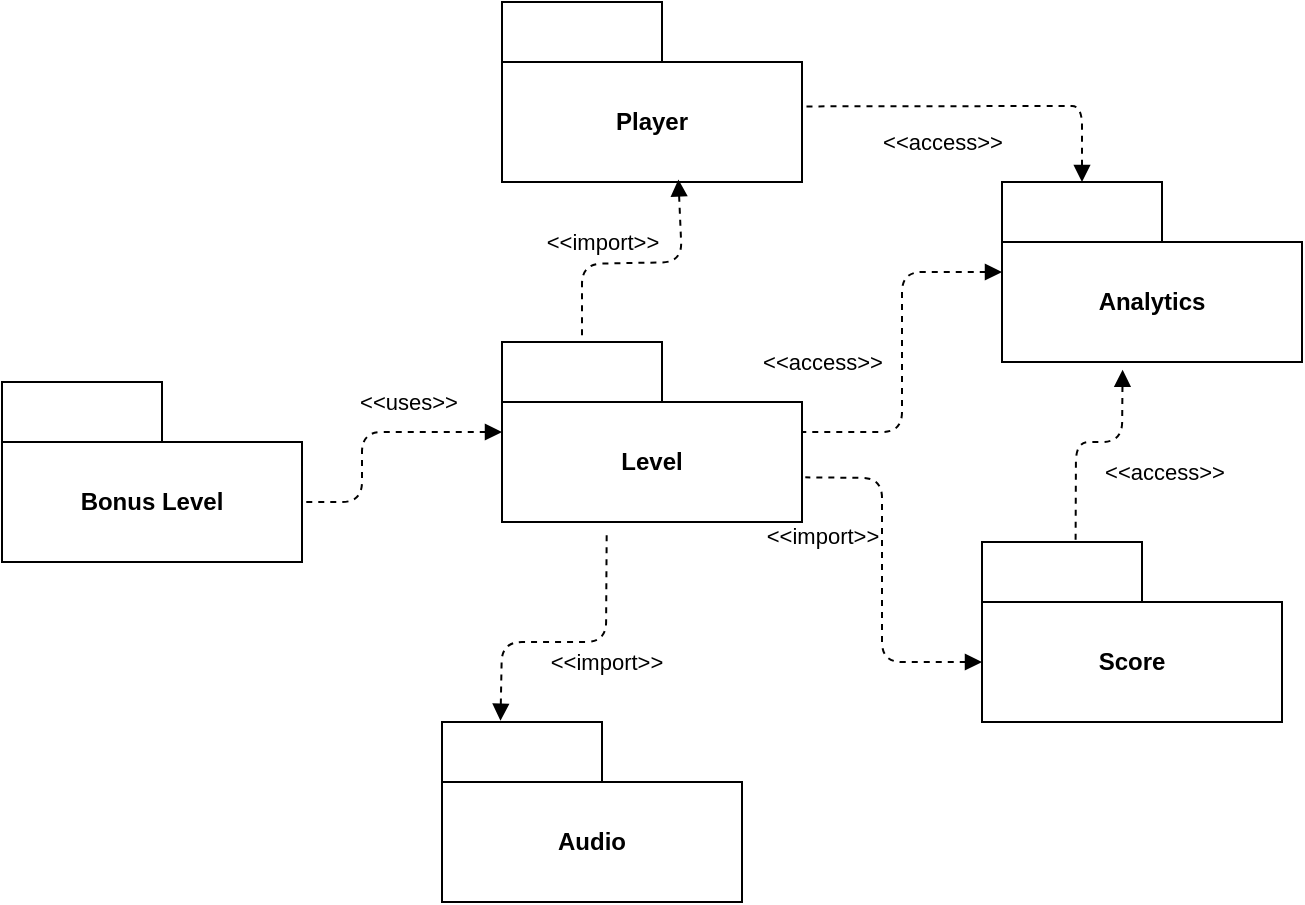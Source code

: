 <mxfile version="25.0.1" pages="3">
  <diagram name="1-Diagrama de paquetes" id="3qpJnHn4ngFuZMERTPgS">
    <mxGraphModel dx="989" dy="623" grid="1" gridSize="10" guides="1" tooltips="1" connect="1" arrows="1" fold="1" page="1" pageScale="1" pageWidth="1169" pageHeight="827" math="0" shadow="0">
      <root>
        <mxCell id="0" />
        <mxCell id="1" parent="0" />
        <mxCell id="aEHqSyafMjtNxI2WLqUC-1" value="Player" style="shape=folder;fontStyle=1;tabWidth=80;tabHeight=30;tabPosition=left;html=1;boundedLbl=1;whiteSpace=wrap;" vertex="1" parent="1">
          <mxGeometry x="320" y="40" width="150" height="90" as="geometry" />
        </mxCell>
        <mxCell id="aEHqSyafMjtNxI2WLqUC-4" value="Analytics" style="shape=folder;fontStyle=1;tabWidth=80;tabHeight=30;tabPosition=left;html=1;boundedLbl=1;whiteSpace=wrap;" vertex="1" parent="1">
          <mxGeometry x="570" y="130" width="150" height="90" as="geometry" />
        </mxCell>
        <mxCell id="aEHqSyafMjtNxI2WLqUC-5" value="Level" style="shape=folder;fontStyle=1;tabWidth=80;tabHeight=30;tabPosition=left;html=1;boundedLbl=1;whiteSpace=wrap;" vertex="1" parent="1">
          <mxGeometry x="320" y="210" width="150" height="90" as="geometry" />
        </mxCell>
        <mxCell id="aEHqSyafMjtNxI2WLqUC-6" value="Bonus Level" style="shape=folder;fontStyle=1;tabWidth=80;tabHeight=30;tabPosition=left;html=1;boundedLbl=1;whiteSpace=wrap;" vertex="1" parent="1">
          <mxGeometry x="70" y="230" width="150" height="90" as="geometry" />
        </mxCell>
        <mxCell id="aEHqSyafMjtNxI2WLqUC-7" value="Audio" style="shape=folder;fontStyle=1;tabWidth=80;tabHeight=30;tabPosition=left;html=1;boundedLbl=1;whiteSpace=wrap;" vertex="1" parent="1">
          <mxGeometry x="290" y="400" width="150" height="90" as="geometry" />
        </mxCell>
        <mxCell id="aEHqSyafMjtNxI2WLqUC-8" value="Score" style="shape=folder;fontStyle=1;tabWidth=80;tabHeight=30;tabPosition=left;html=1;boundedLbl=1;whiteSpace=wrap;" vertex="1" parent="1">
          <mxGeometry x="560" y="310" width="150" height="90" as="geometry" />
        </mxCell>
        <mxCell id="aEHqSyafMjtNxI2WLqUC-9" value="" style="endArrow=none;dashed=1;html=1;rounded=1;exitX=0.588;exitY=0.986;exitDx=0;exitDy=0;exitPerimeter=0;entryX=0;entryY=0;entryDx=40;entryDy=0;entryPerimeter=0;startArrow=block;startFill=1;curved=0;" edge="1" parent="1" source="aEHqSyafMjtNxI2WLqUC-1" target="aEHqSyafMjtNxI2WLqUC-5">
          <mxGeometry width="50" height="50" relative="1" as="geometry">
            <mxPoint x="412.65" y="141.44" as="sourcePoint" />
            <mxPoint x="377.55" y="220.0" as="targetPoint" />
            <Array as="points">
              <mxPoint x="410" y="170" />
              <mxPoint x="360" y="171" />
            </Array>
          </mxGeometry>
        </mxCell>
        <mxCell id="aEHqSyafMjtNxI2WLqUC-11" value="&amp;lt;&amp;lt;import&amp;gt;&amp;gt;" style="edgeLabel;html=1;align=center;verticalAlign=middle;resizable=0;points=[];" vertex="1" connectable="0" parent="aEHqSyafMjtNxI2WLqUC-9">
          <mxGeometry x="-0.254" y="2" relative="1" as="geometry">
            <mxPoint x="-33" y="-12" as="offset" />
          </mxGeometry>
        </mxCell>
        <mxCell id="aEHqSyafMjtNxI2WLqUC-10" value="" style="endArrow=none;dashed=1;html=1;rounded=1;exitX=0;exitY=0;exitDx=0;exitDy=45;exitPerimeter=0;entryX=0;entryY=0;entryDx=150;entryDy=60;entryPerimeter=0;startArrow=block;startFill=1;curved=0;" edge="1" parent="1" source="aEHqSyafMjtNxI2WLqUC-5" target="aEHqSyafMjtNxI2WLqUC-6">
          <mxGeometry width="50" height="50" relative="1" as="geometry">
            <mxPoint x="418" y="139" as="sourcePoint" />
            <mxPoint x="370" y="220" as="targetPoint" />
            <Array as="points">
              <mxPoint x="250" y="255" />
              <mxPoint x="250" y="290" />
            </Array>
          </mxGeometry>
        </mxCell>
        <mxCell id="aEHqSyafMjtNxI2WLqUC-12" value="&amp;lt;&amp;lt;uses&amp;gt;&amp;gt;" style="edgeLabel;html=1;align=center;verticalAlign=middle;resizable=0;points=[];" vertex="1" connectable="0" parent="aEHqSyafMjtNxI2WLqUC-10">
          <mxGeometry x="-0.296" y="3" relative="1" as="geometry">
            <mxPoint y="-18" as="offset" />
          </mxGeometry>
        </mxCell>
        <mxCell id="aEHqSyafMjtNxI2WLqUC-13" value="" style="endArrow=none;dashed=1;html=1;rounded=1;exitX=0.195;exitY=-0.007;exitDx=0;exitDy=0;exitPerimeter=0;entryX=0.349;entryY=1.043;entryDx=0;entryDy=0;entryPerimeter=0;startArrow=block;startFill=1;curved=0;" edge="1" parent="1" source="aEHqSyafMjtNxI2WLqUC-7" target="aEHqSyafMjtNxI2WLqUC-5">
          <mxGeometry width="50" height="50" relative="1" as="geometry">
            <mxPoint x="418" y="139" as="sourcePoint" />
            <mxPoint x="370" y="220" as="targetPoint" />
            <Array as="points">
              <mxPoint x="320" y="360" />
              <mxPoint x="372" y="360" />
            </Array>
          </mxGeometry>
        </mxCell>
        <mxCell id="aEHqSyafMjtNxI2WLqUC-14" value="&amp;lt;&amp;lt;import&amp;gt;&amp;gt;" style="edgeLabel;html=1;align=center;verticalAlign=middle;resizable=0;points=[];" vertex="1" connectable="0" parent="aEHqSyafMjtNxI2WLqUC-13">
          <mxGeometry x="-0.254" y="2" relative="1" as="geometry">
            <mxPoint x="36" y="12" as="offset" />
          </mxGeometry>
        </mxCell>
        <mxCell id="aEHqSyafMjtNxI2WLqUC-15" value="" style="endArrow=none;dashed=1;html=1;rounded=1;exitX=0;exitY=0;exitDx=0;exitDy=60;exitPerimeter=0;entryX=1.011;entryY=0.752;entryDx=0;entryDy=0;entryPerimeter=0;startArrow=block;startFill=1;curved=0;" edge="1" parent="1" source="aEHqSyafMjtNxI2WLqUC-8" target="aEHqSyafMjtNxI2WLqUC-5">
          <mxGeometry width="50" height="50" relative="1" as="geometry">
            <mxPoint x="329" y="419" as="sourcePoint" />
            <mxPoint x="382" y="314" as="targetPoint" />
            <Array as="points">
              <mxPoint x="510" y="370" />
              <mxPoint x="510" y="278" />
            </Array>
          </mxGeometry>
        </mxCell>
        <mxCell id="aEHqSyafMjtNxI2WLqUC-16" value="&amp;lt;&amp;lt;import&amp;gt;&amp;gt;" style="edgeLabel;html=1;align=center;verticalAlign=middle;resizable=0;points=[];" vertex="1" connectable="0" parent="aEHqSyafMjtNxI2WLqUC-15">
          <mxGeometry x="-0.254" y="2" relative="1" as="geometry">
            <mxPoint x="-28" y="-46" as="offset" />
          </mxGeometry>
        </mxCell>
        <mxCell id="aEHqSyafMjtNxI2WLqUC-17" value="" style="endArrow=none;dashed=1;html=1;rounded=1;exitX=0;exitY=0;exitDx=0;exitDy=45;exitPerimeter=0;entryX=0;entryY=0;entryDx=150;entryDy=45;entryPerimeter=0;startArrow=block;startFill=1;curved=0;" edge="1" parent="1" source="aEHqSyafMjtNxI2WLqUC-4" target="aEHqSyafMjtNxI2WLqUC-5">
          <mxGeometry width="50" height="50" relative="1" as="geometry">
            <mxPoint x="570" y="400" as="sourcePoint" />
            <mxPoint x="482" y="288" as="targetPoint" />
            <Array as="points">
              <mxPoint x="520" y="175" />
              <mxPoint x="520" y="255" />
            </Array>
          </mxGeometry>
        </mxCell>
        <mxCell id="aEHqSyafMjtNxI2WLqUC-18" value="&amp;lt;&amp;lt;access&amp;gt;&amp;gt;" style="edgeLabel;html=1;align=center;verticalAlign=middle;resizable=0;points=[];" vertex="1" connectable="0" parent="aEHqSyafMjtNxI2WLqUC-17">
          <mxGeometry x="-0.254" y="2" relative="1" as="geometry">
            <mxPoint x="-42" y="28" as="offset" />
          </mxGeometry>
        </mxCell>
        <mxCell id="aEHqSyafMjtNxI2WLqUC-19" value="" style="endArrow=none;dashed=1;html=1;rounded=1;exitX=0;exitY=0;exitDx=40;exitDy=0;exitPerimeter=0;entryX=1.002;entryY=0.58;entryDx=0;entryDy=0;entryPerimeter=0;startArrow=block;startFill=1;curved=0;" edge="1" parent="1" source="aEHqSyafMjtNxI2WLqUC-4" target="aEHqSyafMjtNxI2WLqUC-1">
          <mxGeometry width="50" height="50" relative="1" as="geometry">
            <mxPoint x="580" y="185" as="sourcePoint" />
            <mxPoint x="480" y="265" as="targetPoint" />
            <Array as="points">
              <mxPoint x="610" y="92" />
              <mxPoint x="600" y="92" />
            </Array>
          </mxGeometry>
        </mxCell>
        <mxCell id="aEHqSyafMjtNxI2WLqUC-20" value="&amp;lt;&amp;lt;access&amp;gt;&amp;gt;" style="edgeLabel;html=1;align=center;verticalAlign=middle;resizable=0;points=[];" vertex="1" connectable="0" parent="aEHqSyafMjtNxI2WLqUC-19">
          <mxGeometry x="-0.254" y="2" relative="1" as="geometry">
            <mxPoint x="-42" y="16" as="offset" />
          </mxGeometry>
        </mxCell>
        <mxCell id="aEHqSyafMjtNxI2WLqUC-21" value="" style="endArrow=none;dashed=1;html=1;rounded=1;exitX=0.402;exitY=1.043;exitDx=0;exitDy=0;exitPerimeter=0;entryX=0.312;entryY=0.001;entryDx=0;entryDy=0;entryPerimeter=0;startArrow=block;startFill=1;curved=0;" edge="1" parent="1" source="aEHqSyafMjtNxI2WLqUC-4" target="aEHqSyafMjtNxI2WLqUC-8">
          <mxGeometry width="50" height="50" relative="1" as="geometry">
            <mxPoint x="580" y="185" as="sourcePoint" />
            <mxPoint x="480" y="265" as="targetPoint" />
            <Array as="points">
              <mxPoint x="630" y="260" />
              <mxPoint x="607" y="260" />
            </Array>
          </mxGeometry>
        </mxCell>
        <mxCell id="aEHqSyafMjtNxI2WLqUC-22" value="&amp;lt;&amp;lt;access&amp;gt;&amp;gt;" style="edgeLabel;html=1;align=center;verticalAlign=middle;resizable=0;points=[];" vertex="1" connectable="0" parent="aEHqSyafMjtNxI2WLqUC-21">
          <mxGeometry x="-0.254" y="2" relative="1" as="geometry">
            <mxPoint x="25" y="13" as="offset" />
          </mxGeometry>
        </mxCell>
      </root>
    </mxGraphModel>
  </diagram>
  <diagram id="w0weijQpCXS0xTOfZRcn" name="2.Diagrama de implementacion">
    <mxGraphModel dx="989" dy="623" grid="1" gridSize="10" guides="1" tooltips="1" connect="1" arrows="1" fold="1" page="1" pageScale="1" pageWidth="1169" pageHeight="827" math="0" shadow="0">
      <root>
        <mxCell id="0" />
        <mxCell id="1" parent="0" />
        <mxCell id="ql6VjRsMTxTkmoA-Dy_f-1" value="&lt;font style=&quot;font-size: 14px;&quot;&gt;&amp;lt;&amp;lt;device&amp;gt;&amp;gt;&lt;/font&gt;&lt;div&gt;&lt;font style=&quot;font-size: 14px;&quot;&gt;&lt;b&gt;Notebook Computer&lt;/b&gt;&lt;/font&gt;&lt;/div&gt;" style="verticalAlign=top;align=center;spacingTop=8;spacingLeft=2;spacingRight=12;shape=cube;size=10;direction=south;fontStyle=0;html=1;whiteSpace=wrap;" vertex="1" parent="1">
          <mxGeometry x="290" y="100" width="530" height="470" as="geometry" />
        </mxCell>
        <mxCell id="ql6VjRsMTxTkmoA-Dy_f-2" value="&lt;font style=&quot;font-size: 14px;&quot;&gt;&amp;lt;&amp;lt;OS&amp;gt;&amp;gt;&lt;/font&gt;&lt;div&gt;&lt;font style=&quot;font-size: 14px;&quot;&gt;&lt;b&gt;Linux Ubuntu 17.4&lt;/b&gt;&lt;/font&gt;&lt;/div&gt;" style="verticalAlign=top;align=center;spacingTop=8;spacingLeft=2;spacingRight=12;shape=cube;size=10;direction=south;fontStyle=0;html=1;whiteSpace=wrap;" vertex="1" parent="1">
          <mxGeometry x="310" y="170" width="490" height="390" as="geometry" />
        </mxCell>
        <mxCell id="ql6VjRsMTxTkmoA-Dy_f-3" value="&lt;font style=&quot;font-size: 14px;&quot;&gt;&amp;lt;&amp;lt;execution environment&amp;gt;&amp;gt;&lt;/font&gt;&lt;div&gt;&lt;font style=&quot;font-size: 14px;&quot;&gt;&lt;b&gt;Game Engine&lt;/b&gt;&lt;/font&gt;&lt;/div&gt;" style="verticalAlign=top;align=center;spacingTop=8;spacingLeft=2;spacingRight=12;shape=cube;size=10;direction=south;fontStyle=0;html=1;whiteSpace=wrap;" vertex="1" parent="1">
          <mxGeometry x="330" y="240" width="450" height="310" as="geometry" />
        </mxCell>
        <mxCell id="ql6VjRsMTxTkmoA-Dy_f-4" value="«artifact»&lt;br&gt;&lt;b&gt;PlayGame.exe&lt;/b&gt;" style="html=1;whiteSpace=wrap;rounded=1;" vertex="1" parent="1">
          <mxGeometry x="380" y="340" width="110" height="50" as="geometry" />
        </mxCell>
        <mxCell id="ql6VjRsMTxTkmoA-Dy_f-5" value="«artifact»&lt;br&gt;&lt;b&gt;Game Installer&lt;/b&gt;" style="html=1;whiteSpace=wrap;rounded=1;" vertex="1" parent="1">
          <mxGeometry x="610" y="340" width="110" height="50" as="geometry" />
        </mxCell>
        <mxCell id="ql6VjRsMTxTkmoA-Dy_f-6" value="«component»&lt;br&gt;&lt;b&gt;Game&lt;/b&gt;" style="html=1;whiteSpace=wrap;rounded=1;" vertex="1" parent="1">
          <mxGeometry x="370" y="460" width="180" height="60" as="geometry" />
        </mxCell>
        <mxCell id="ql6VjRsMTxTkmoA-Dy_f-7" value="«library»&lt;br&gt;&lt;b&gt;AudioLibrary&lt;/b&gt;" style="html=1;whiteSpace=wrap;rounded=1;" vertex="1" parent="1">
          <mxGeometry x="610" y="460" width="110" height="50" as="geometry" />
        </mxCell>
        <mxCell id="Hp94QGu8z-3vOsDgdY_8-1" value="" style="endArrow=none;dashed=1;html=1;rounded=1;exitX=0.5;exitY=0;exitDx=0;exitDy=0;entryX=0.5;entryY=1;entryDx=0;entryDy=0;startArrow=block;startFill=1;curved=0;" edge="1" parent="1" source="ql6VjRsMTxTkmoA-Dy_f-6" target="ql6VjRsMTxTkmoA-Dy_f-4">
          <mxGeometry width="50" height="50" relative="1" as="geometry">
            <mxPoint x="320" y="255" as="sourcePoint" />
            <mxPoint x="220" y="290" as="targetPoint" />
            <Array as="points">
              <mxPoint x="456" y="430" />
              <mxPoint x="435" y="430" />
            </Array>
          </mxGeometry>
        </mxCell>
        <mxCell id="Hp94QGu8z-3vOsDgdY_8-2" value="&amp;lt;&amp;lt;manifest&amp;gt;&amp;gt;" style="edgeLabel;html=1;align=center;verticalAlign=middle;resizable=0;points=[];" vertex="1" connectable="0" parent="Hp94QGu8z-3vOsDgdY_8-1">
          <mxGeometry x="-0.296" y="3" relative="1" as="geometry">
            <mxPoint x="34" y="-9" as="offset" />
          </mxGeometry>
        </mxCell>
        <mxCell id="Hp94QGu8z-3vOsDgdY_8-5" value="" style="shape=module;align=left;spacingLeft=20;align=center;verticalAlign=top;whiteSpace=wrap;html=1;" vertex="1" parent="1">
          <mxGeometry x="380" y="465" width="40" height="50" as="geometry" />
        </mxCell>
        <mxCell id="Hp94QGu8z-3vOsDgdY_8-6" value="Artifacts&lt;div&gt;&lt;br&gt;&lt;div&gt;Libraries&lt;/div&gt;&lt;div&gt;&lt;br&gt;&lt;/div&gt;&lt;div&gt;Main components&lt;/div&gt;&lt;div&gt;&lt;br&gt;&lt;/div&gt;&lt;div&gt;Machines&lt;/div&gt;&lt;div&gt;&lt;br&gt;&lt;/div&gt;&lt;div&gt;Devices&lt;/div&gt;&lt;div&gt;&lt;br&gt;&lt;/div&gt;&lt;/div&gt;" style="shape=note2;boundedLbl=1;whiteSpace=wrap;html=1;size=25;verticalAlign=top;align=center;" vertex="1" parent="1">
          <mxGeometry x="870" y="100" width="120" height="170" as="geometry" />
        </mxCell>
      </root>
    </mxGraphModel>
  </diagram>
  <diagram id="rosQgILjhuRV6_8OT3h1" name="3.Diagrana actividades">
    <mxGraphModel dx="989" dy="623" grid="1" gridSize="10" guides="1" tooltips="1" connect="1" arrows="1" fold="1" page="1" pageScale="1" pageWidth="1169" pageHeight="827" math="0" shadow="0">
      <root>
        <mxCell id="0" />
        <mxCell id="1" parent="0" />
        <mxCell id="-QbP0WGqtbNl_uL3FD1E-1" value="Start Game" style="ellipse;fillColor=strokeColor;html=1;labelPosition=center;verticalLabelPosition=bottom;align=center;verticalAlign=top;" vertex="1" parent="1">
          <mxGeometry x="50" y="130" width="30" height="30" as="geometry" />
        </mxCell>
        <mxCell id="-QbP0WGqtbNl_uL3FD1E-2" value="End Game" style="ellipse;html=1;shape=endState;fillColor=strokeColor;labelPosition=center;verticalLabelPosition=bottom;align=center;verticalAlign=top;" vertex="1" parent="1">
          <mxGeometry x="160" y="130" width="30" height="30" as="geometry" />
        </mxCell>
        <mxCell id="-QbP0WGqtbNl_uL3FD1E-5" value="Player Plays Level" style="html=1;align=center;verticalAlign=top;rounded=1;absoluteArcSize=1;arcSize=10;dashed=0;whiteSpace=wrap;" vertex="1" parent="1">
          <mxGeometry x="60" y="230" width="140" height="40" as="geometry" />
        </mxCell>
        <mxCell id="-QbP0WGqtbNl_uL3FD1E-6" value="Player Chooses&lt;div&gt;Next Level&lt;/div&gt;" style="html=1;align=center;verticalAlign=top;rounded=1;absoluteArcSize=1;arcSize=10;dashed=0;whiteSpace=wrap;" vertex="1" parent="1">
          <mxGeometry x="410" y="20" width="140" height="40" as="geometry" />
        </mxCell>
        <mxCell id="-QbP0WGqtbNl_uL3FD1E-7" value="Player Plays Level" style="html=1;align=center;verticalAlign=top;rounded=1;absoluteArcSize=1;arcSize=10;dashed=0;whiteSpace=wrap;" vertex="1" parent="1">
          <mxGeometry x="315" y="210" width="140" height="40" as="geometry" />
        </mxCell>
        <mxCell id="-QbP0WGqtbNl_uL3FD1E-8" value="Player Chooses&lt;div&gt;Next Level&lt;/div&gt;" style="html=1;align=center;verticalAlign=top;rounded=1;absoluteArcSize=1;arcSize=10;dashed=0;whiteSpace=wrap;" vertex="1" parent="1">
          <mxGeometry x="510" y="210" width="140" height="40" as="geometry" />
        </mxCell>
        <mxCell id="-QbP0WGqtbNl_uL3FD1E-9" value="" style="rhombus;" vertex="1" parent="1">
          <mxGeometry x="465" y="120" width="30" height="30" as="geometry" />
        </mxCell>
        <mxCell id="-QbP0WGqtbNl_uL3FD1E-11" value="" style="endArrow=open;startArrow=none;endFill=0;startFill=0;endSize=8;html=1;verticalAlign=bottom;labelBackgroundColor=none;strokeWidth=1;rounded=0;exitX=0.5;exitY=1;exitDx=0;exitDy=0;entryX=0.5;entryY=0;entryDx=0;entryDy=0;" edge="1" parent="1" source="-QbP0WGqtbNl_uL3FD1E-6" target="-QbP0WGqtbNl_uL3FD1E-9">
          <mxGeometry width="160" relative="1" as="geometry">
            <mxPoint x="480" y="90" as="sourcePoint" />
            <mxPoint x="640" y="90" as="targetPoint" />
          </mxGeometry>
        </mxCell>
        <mxCell id="-QbP0WGqtbNl_uL3FD1E-16" value="[If player is qualified for&amp;nbsp;&lt;div&gt;chosen level]&lt;/div&gt;" style="edgeLabel;html=1;align=center;verticalAlign=middle;resizable=0;points=[];" vertex="1" connectable="0" parent="-QbP0WGqtbNl_uL3FD1E-11">
          <mxGeometry x="-0.376" relative="1" as="geometry">
            <mxPoint x="70" y="11" as="offset" />
          </mxGeometry>
        </mxCell>
        <mxCell id="-QbP0WGqtbNl_uL3FD1E-12" value="" style="endArrow=open;startArrow=none;endFill=0;startFill=0;endSize=8;html=1;verticalAlign=bottom;labelBackgroundColor=none;strokeWidth=1;rounded=0;exitX=0;exitY=1;exitDx=0;exitDy=0;entryX=0.75;entryY=0;entryDx=0;entryDy=0;" edge="1" parent="1" source="-QbP0WGqtbNl_uL3FD1E-9" target="-QbP0WGqtbNl_uL3FD1E-7">
          <mxGeometry width="160" relative="1" as="geometry">
            <mxPoint x="490" y="70" as="sourcePoint" />
            <mxPoint x="490" y="130" as="targetPoint" />
          </mxGeometry>
        </mxCell>
        <mxCell id="-QbP0WGqtbNl_uL3FD1E-14" value="[Yes]" style="edgeLabel;html=1;align=center;verticalAlign=middle;resizable=0;points=[];" vertex="1" connectable="0" parent="-QbP0WGqtbNl_uL3FD1E-12">
          <mxGeometry x="-0.078" y="2" relative="1" as="geometry">
            <mxPoint x="-20" y="-15" as="offset" />
          </mxGeometry>
        </mxCell>
        <mxCell id="-QbP0WGqtbNl_uL3FD1E-13" value="" style="endArrow=open;startArrow=none;endFill=0;startFill=0;endSize=8;html=1;verticalAlign=bottom;labelBackgroundColor=none;strokeWidth=1;rounded=0;exitX=1;exitY=1;exitDx=0;exitDy=0;entryX=0.25;entryY=0;entryDx=0;entryDy=0;" edge="1" parent="1" source="-QbP0WGqtbNl_uL3FD1E-9" target="-QbP0WGqtbNl_uL3FD1E-8">
          <mxGeometry width="160" relative="1" as="geometry">
            <mxPoint x="500" y="80" as="sourcePoint" />
            <mxPoint x="500" y="140" as="targetPoint" />
          </mxGeometry>
        </mxCell>
        <mxCell id="-QbP0WGqtbNl_uL3FD1E-15" value="[No]" style="edgeLabel;html=1;align=center;verticalAlign=middle;resizable=0;points=[];" vertex="1" connectable="0" parent="-QbP0WGqtbNl_uL3FD1E-13">
          <mxGeometry x="-0.168" relative="1" as="geometry">
            <mxPoint x="14" y="-10" as="offset" />
          </mxGeometry>
        </mxCell>
        <mxCell id="-QbP0WGqtbNl_uL3FD1E-24" style="edgeStyle=orthogonalEdgeStyle;rounded=0;orthogonalLoop=1;jettySize=auto;html=1;" edge="1" parent="1" source="-QbP0WGqtbNl_uL3FD1E-18" target="-QbP0WGqtbNl_uL3FD1E-20">
          <mxGeometry relative="1" as="geometry" />
        </mxCell>
        <mxCell id="-QbP0WGqtbNl_uL3FD1E-18" value="Start Game" style="ellipse;fillColor=strokeColor;html=1;labelPosition=center;verticalLabelPosition=bottom;align=center;verticalAlign=top;" vertex="1" parent="1">
          <mxGeometry x="770" y="330" width="30" height="30" as="geometry" />
        </mxCell>
        <mxCell id="-QbP0WGqtbNl_uL3FD1E-19" value="End Game" style="ellipse;html=1;shape=endState;fillColor=strokeColor;labelPosition=center;verticalLabelPosition=bottom;align=center;verticalAlign=top;" vertex="1" parent="1">
          <mxGeometry x="770" y="720" width="30" height="30" as="geometry" />
        </mxCell>
        <mxCell id="-QbP0WGqtbNl_uL3FD1E-25" style="edgeStyle=orthogonalEdgeStyle;rounded=1;orthogonalLoop=1;jettySize=auto;html=1;entryX=0.5;entryY=0;entryDx=0;entryDy=0;curved=0;" edge="1" parent="1" source="-QbP0WGqtbNl_uL3FD1E-20" target="-QbP0WGqtbNl_uL3FD1E-22">
          <mxGeometry relative="1" as="geometry" />
        </mxCell>
        <mxCell id="sFueGGOZuTB1Qc2-mjwu-3" value="[Check if score is high enough&amp;nbsp;&lt;div&gt;to play bonus level]&lt;/div&gt;" style="edgeLabel;html=1;align=center;verticalAlign=middle;resizable=0;points=[];" vertex="1" connectable="0" parent="-QbP0WGqtbNl_uL3FD1E-25">
          <mxGeometry x="-0.707" y="1" relative="1" as="geometry">
            <mxPoint x="84" y="17" as="offset" />
          </mxGeometry>
        </mxCell>
        <mxCell id="-QbP0WGqtbNl_uL3FD1E-20" value="Player Plays Level" style="html=1;align=center;verticalAlign=top;rounded=1;absoluteArcSize=1;arcSize=10;dashed=0;whiteSpace=wrap;" vertex="1" parent="1">
          <mxGeometry x="715" y="430" width="140" height="40" as="geometry" />
        </mxCell>
        <mxCell id="sFueGGOZuTB1Qc2-mjwu-4" style="edgeStyle=orthogonalEdgeStyle;rounded=1;orthogonalLoop=1;jettySize=auto;html=1;entryX=0;entryY=0.5;entryDx=0;entryDy=0;curved=0;" edge="1" parent="1" source="-QbP0WGqtbNl_uL3FD1E-21" target="-QbP0WGqtbNl_uL3FD1E-19">
          <mxGeometry relative="1" as="geometry">
            <Array as="points">
              <mxPoint x="610" y="735" />
            </Array>
          </mxGeometry>
        </mxCell>
        <mxCell id="-QbP0WGqtbNl_uL3FD1E-21" value="Player Plays&amp;nbsp;&lt;div&gt;Bonus Level&lt;/div&gt;" style="html=1;align=center;verticalAlign=top;rounded=1;absoluteArcSize=1;arcSize=10;dashed=0;whiteSpace=wrap;" vertex="1" parent="1">
          <mxGeometry x="540" y="630" width="140" height="40" as="geometry" />
        </mxCell>
        <mxCell id="-QbP0WGqtbNl_uL3FD1E-26" style="edgeStyle=orthogonalEdgeStyle;rounded=1;orthogonalLoop=1;jettySize=auto;html=1;entryX=0.5;entryY=0;entryDx=0;entryDy=0;curved=0;" edge="1" parent="1" source="-QbP0WGqtbNl_uL3FD1E-22" target="-QbP0WGqtbNl_uL3FD1E-21">
          <mxGeometry relative="1" as="geometry" />
        </mxCell>
        <mxCell id="sFueGGOZuTB1Qc2-mjwu-1" value="[Yes]" style="edgeLabel;html=1;align=center;verticalAlign=middle;resizable=0;points=[];" vertex="1" connectable="0" parent="-QbP0WGqtbNl_uL3FD1E-26">
          <mxGeometry x="0.085" y="-1" relative="1" as="geometry">
            <mxPoint x="-39" y="16" as="offset" />
          </mxGeometry>
        </mxCell>
        <mxCell id="-QbP0WGqtbNl_uL3FD1E-27" style="edgeStyle=orthogonalEdgeStyle;rounded=1;orthogonalLoop=1;jettySize=auto;html=1;entryX=1;entryY=0.5;entryDx=0;entryDy=0;exitX=1;exitY=0.5;exitDx=0;exitDy=0;curved=0;" edge="1" parent="1" source="-QbP0WGqtbNl_uL3FD1E-22" target="-QbP0WGqtbNl_uL3FD1E-19">
          <mxGeometry relative="1" as="geometry">
            <Array as="points">
              <mxPoint x="860" y="555" />
              <mxPoint x="860" y="735" />
            </Array>
          </mxGeometry>
        </mxCell>
        <mxCell id="sFueGGOZuTB1Qc2-mjwu-2" value="[No]" style="edgeLabel;html=1;align=center;verticalAlign=middle;resizable=0;points=[];" vertex="1" connectable="0" parent="-QbP0WGqtbNl_uL3FD1E-27">
          <mxGeometry x="-0.621" y="1" relative="1" as="geometry">
            <mxPoint x="47" y="16" as="offset" />
          </mxGeometry>
        </mxCell>
        <mxCell id="-QbP0WGqtbNl_uL3FD1E-22" value="" style="rhombus;" vertex="1" parent="1">
          <mxGeometry x="740" y="540" width="30" height="30" as="geometry" />
        </mxCell>
      </root>
    </mxGraphModel>
  </diagram>
</mxfile>
